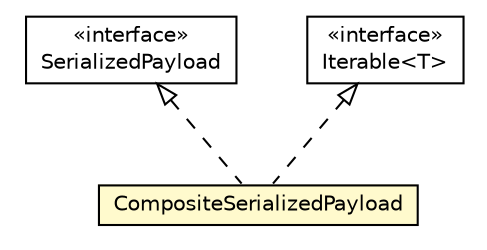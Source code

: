#!/usr/local/bin/dot
#
# Class diagram 
# Generated by UMLGraph version R5_6-24-gf6e263 (http://www.umlgraph.org/)
#

digraph G {
	edge [fontname="Helvetica",fontsize=10,labelfontname="Helvetica",labelfontsize=10];
	node [fontname="Helvetica",fontsize=10,shape=plaintext];
	nodesep=0.25;
	ranksep=0.5;
	// io.reinert.requestor.core.payload.SerializedPayload
	c17931 [label=<<table title="io.reinert.requestor.core.payload.SerializedPayload" border="0" cellborder="1" cellspacing="0" cellpadding="2" port="p" href="../../core/payload/SerializedPayload.html">
		<tr><td><table border="0" cellspacing="0" cellpadding="1">
<tr><td align="center" balign="center"> &#171;interface&#187; </td></tr>
<tr><td align="center" balign="center"> SerializedPayload </td></tr>
		</table></td></tr>
		</table>>, URL="../../core/payload/SerializedPayload.html", fontname="Helvetica", fontcolor="black", fontsize=10.0];
	// io.reinert.requestor.java.payload.CompositeSerializedPayload
	c17971 [label=<<table title="io.reinert.requestor.java.payload.CompositeSerializedPayload" border="0" cellborder="1" cellspacing="0" cellpadding="2" port="p" bgcolor="lemonChiffon" href="./CompositeSerializedPayload.html">
		<tr><td><table border="0" cellspacing="0" cellpadding="1">
<tr><td align="center" balign="center"> CompositeSerializedPayload </td></tr>
		</table></td></tr>
		</table>>, URL="./CompositeSerializedPayload.html", fontname="Helvetica", fontcolor="black", fontsize=10.0];
	//io.reinert.requestor.java.payload.CompositeSerializedPayload implements io.reinert.requestor.core.payload.SerializedPayload
	c17931:p -> c17971:p [dir=back,arrowtail=empty,style=dashed];
	//io.reinert.requestor.java.payload.CompositeSerializedPayload implements java.lang.Iterable<T>
	c18066:p -> c17971:p [dir=back,arrowtail=empty,style=dashed];
	// java.lang.Iterable<T>
	c18066 [label=<<table title="java.lang.Iterable" border="0" cellborder="1" cellspacing="0" cellpadding="2" port="p" href="http://java.sun.com/j2se/1.4.2/docs/api/java/lang/Iterable.html">
		<tr><td><table border="0" cellspacing="0" cellpadding="1">
<tr><td align="center" balign="center"> &#171;interface&#187; </td></tr>
<tr><td align="center" balign="center"> Iterable&lt;T&gt; </td></tr>
		</table></td></tr>
		</table>>, URL="http://java.sun.com/j2se/1.4.2/docs/api/java/lang/Iterable.html", fontname="Helvetica", fontcolor="black", fontsize=10.0];
}

